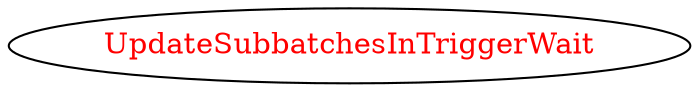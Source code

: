 digraph dependencyGraph {
 concentrate=true;
 ranksep="2.0";
 rankdir="LR"; 
 splines="ortho";
"UpdateSubbatchesInTriggerWait" [fontcolor="red"];
}